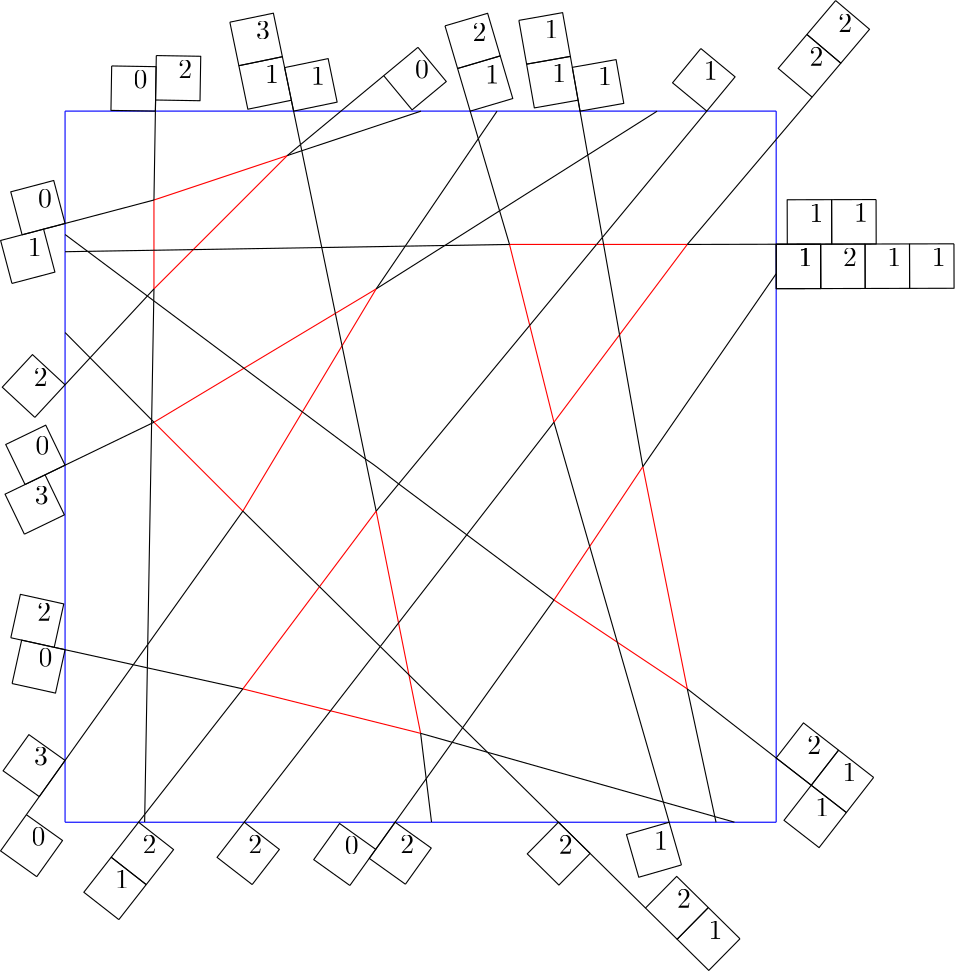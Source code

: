 <?xml version="1.0" encoding="UTF-8"?>
<ipe version="70005" creator="HGeometry"><ipestyle name="basic">
<color name="red" value="1 0 0"/>
<color name="green" value="0 1 0"/>
<color name="blue" value="0 0 1"/>
<color name="yellow" value="1 1 0"/>
<color name="orange" value="1 0.647 0"/>
<color name="gold" value="1 0.843 0"/>
<color name="purple" value="0.627 0.125 0.941"/>
<color name="gray" value="0.745 0.745 0.745"/>
<color name="brown" value="0.647 0.165 0.165"/>
<color name="navy" value="0 0 0.502"/>
<color name="pink" value="1 0.753 0.796"/>
<color name="seagreen" value="0.18 0.545 0.341"/>
<color name="turquoise" value="0.251 0.878 0.816"/>
<color name="violet" value="0.933 0.51 0.933"/>
<color name="darkblue" value="0 0 0.545"/>
<color name="darkcyan" value="0 0.545 0.545"/>
<color name="darkgray" value="0.663 0.663 0.663"/>
<color name="darkgreen" value="0 0.392 0"/>
<color name="darkmagenta" value="0.545 0 0.545"/>
<color name="darkorange" value="1 0.549 0"/>
<color name="darkred" value="0.545 0 0"/>
<color name="lightblue" value="0.678 0.847 0.902"/>
<color name="lightcyan" value="0.878 1 1"/>
<color name="lightgray" value="0.827 0.827 0.827"/>
<color name="lightgreen" value="0.565 0.933 0.565"/>
<color name="lightyellow" value="1 1 0.878"/>
<dashstyle name="dashed" value="[4] 0"/>
<dashstyle name="dotted" value="[1 3] 0"/>
<dashstyle name="dash dotted" value="[4 2 1 2] 0"/>
<dashstyle name="dash dot dotted" value="[4 2 1 2 1 2] 0"/>
<pen name="heavier" value="0.8"/>
<pen name="fat" value="1.2"/>
<pen name="ultrafat" value="2"/>
<textsize name="large" value="\large"/>
<textsize name="Large" value="\Large"/>
<textsize name="LARGE" value="\LARGE"/>
<textsize name="huge" value="\huge"/>
<textsize name="Huge" value="\Huge"/>
<textsize name="small" value="\small"/>
<textsize name="footnote" value="\footnotesize"/>
<textsize name="tiny" value="\tiny"/>
<symbolsize name="small" value="2"/>
<symbolsize name="tiny" value="1.1"/>
<symbolsize name="large" value="5"/>
<arrowsize name="small" value="5"/>
<arrowsize name="tiny" value="3"/>
<arrowsize name="large" value="10"/>
<gridsize name="4 pts" value="4"/>
<gridsize name="8 pts (~3 mm)" value="8"/>
<gridsize name="16 pts (~6 mm)" value="16"/>
<gridsize name="32 pts (~12 mm)" value="32"/>
<gridsize name="10 pts (~3.5 mm)" value="10"/>
<gridsize name="20 pts (~7 mm)" value="20"/>
<gridsize name="14 pts (~5 mm)" value="14"/>
<gridsize name="28 pts (~10 mm)" value="28"/>
<gridsize name="56 pts (~20 mm)" value="56"/>
<anglesize name="90 deg" value="90"/>
<anglesize name="60 deg" value="60"/>
<anglesize name="45 deg" value="45"/>
<anglesize name="30 deg" value="30"/>
<anglesize name="22.5 deg" value="22.5"/>
<symbol name="mark/circle(sx)" transformations="translations">
<path fill="sym-stroke">
0.6 0 0 0.6 0 0 e 0.4 0 0 0.4 0 0 e
</path></symbol>
<symbol name="mark/disk(sx)" transformations="translations">
<path fill="sym-stroke">
0.6 0 0 0.6 0 0 e
</path></symbol>
<symbol name="mark/fdisk(sfx)" transformations="translations">
<group><path fill="sym-fill">
0.5 0 0 0.5 0 0 e
</path><path fill="sym-stroke" fillrule="eofill">
0.6 0 0 0.6 0 0 e 0.4 0 0 0.4 0 0 e
</path></group></symbol>
<symbol name="mark/box(sx)" transformations="translations">
<path fill="sym-stroke" fillrule="eofill">
-0.6 -0.6 m 0.6 -0.6 l 0.6 0.6 l -0.6 0.6 l h
-0.4 -0.4 m 0.4 -0.4 l 0.4 0.4 l -0.4 0.4 l h</path></symbol>
<symbol name="mark/square(sx)" transformations="translations">
<path fill="sym-stroke">
-0.6 -0.6 m 0.6 -0.6 l 0.6 0.6 l -0.6 0.6 l h</path></symbol>
<symbol name="mark/fsquare(sfx)" transformations="translations">
<group><path fill="sym-fill">
-0.5 -0.5 m 0.5 -0.5 l 0.5 0.5 l -0.5 0.5 l h</path>
<path fill="sym-stroke" fillrule="eofill">
-0.6 -0.6 m 0.6 -0.6 l 0.6 0.6 l -0.6 0.6 l h
-0.4 -0.4 m 0.4 -0.4 l 0.4 0.4 l -0.4 0.4 l h</path></group></symbol>
<symbol name="mark/cross(sx)" transformations="translations">
<group><path fill="sym-stroke">
-0.43 -0.57 m 0.57 0.43 l 0.43 0.57 l -0.57 -0.43 l h</path>
<path fill="sym-stroke">
-0.43 0.57 m 0.57 -0.43 l 0.43 -0.57 l -0.57 0.43 l h</path>
</group></symbol>
<symbol name="arrow/arc(spx)">
<path pen="sym-pen" stroke="sym-stroke" fill="sym-stroke">
0 0 m -1.0 0.333 l -1.0 -0.333 l h</path></symbol>
<symbol name="arrow/farc(spx)">
<path pen="sym-pen" stroke="sym-stroke" fill="white">
0 0 m -1.0 0.333 l -1.0 -0.333 l h</path></symbol>
<symbol name="arrow/ptarc(spx)">
<path pen="sym-pen" stroke="sym-stroke" fill="sym-stroke">
0 0 m -1.0 0.333 l -0.8 0 l -1.0 -0.333 l h</path></symbol>
<symbol name="arrow/fptarc(spx)">
<path pen="sym-pen" stroke="sym-stroke" fill="white">
0 0 m -1.0 0.333 l -0.8 0 l -1.0 -0.333 l h</path></symbol>
<symbol name="arrow/fnormal(spx)">
<path pen="sym-pen" stroke="sym-stroke" fill="white">
0 0 m -1.0 0.333 l -1.0 -0.333 l h</path></symbol>
<symbol name="arrow/pointed(spx)">
<path pen="sym-pen" stroke="sym-stroke" fill="sym-stroke">
0 0 m -1.0 0.333 l -0.8 0 l -1.0 -0.333 l h</path></symbol>
<symbol name="arrow/fpointed(spx)">
<path pen="sym-pen" stroke="sym-stroke" fill="white">
0 0 m -1.0 0.333 l -0.8 0 l -1.0 -0.333 l h</path></symbol>
<symbol name="arrow/linear(spx)">
<path pen="sym-pen" stroke="sym-stroke">
-1.0 0.333 m 0 0 l -1.0 -0.333 l</path></symbol>
<symbol name="arrow/fdouble(spx)">
<path pen="sym-pen" stroke="sym-stroke" fill="white">
0 0 m -1.0 0.333 l -1.0 -0.333 l h
-1 0 m -2.0 0.333 l -2.0 -0.333 l h
</path></symbol>
<symbol name="arrow/double(spx)">
<path pen="sym-pen" stroke="sym-stroke" fill="sym-stroke">
0 0 m -1.0 0.333 l -1.0 -0.333 l h
-1 0 m -2.0 0.333 l -2.0 -0.333 l h
</path></symbol>
<tiling name="falling" angle="-60" width="1" step="4"/>
<tiling name="rising" angle="30" width="1" step="4"/>
<textstyle name="center" begin="\begin{center}" end="\end{center}"/>
<textstyle name="itemize" begin="\begin{itemize}" end="\end{itemize}"/>
<textstyle name="item" begin="\begin{itemize}\item{}" end="\end{itemize}"/>
</ipestyle><page><layer name="alpha"/><view layers="alpha" active="alpha"/><path stroke="blue">-128.0 128.0 m
-128.0 114.51823 -128.0 101.03646 -128.0 87.5558 c
</path><path stroke="blue">-128.0 87.5558 m
-128.0 86.23177 -128.0 84.90885 -128.0 83.5831 c
</path><path stroke="blue">-128.0 83.5831 m
-128.0 81.51823 -128.0 79.45052 -128.0 77.3824 c
</path><path stroke="blue">-128.0 77.3824 m
-128.0 67.6849 -128.0 57.98698 -128.0 48.296 c
</path><path stroke="blue">-128.0 48.296 m
-128.0 42.01823 -128.0 35.747395 -128.0 29.472 c
</path><path stroke="blue">-128.0 29.472 m
-128.0 19.830729 -128.0 10.1848955 -128.0 0.540162 c
</path><path stroke="blue">-128.0 0.540162 m
-128.0 -21.606771 -128.0 -43.7526 -128.0 -65.8952 c
</path><path stroke="blue">-128.0 -65.8952 m
-128.0 -79.1849 -128.0 -92.47135 -128.0 -105.754 c
</path><path stroke="blue">-128.0 -105.754 m
-128.0 -113.171875 -128.0 -120.58594 -128.0 -128.0 c
</path><path stroke="blue">-128.0 -128.0 m
-119.17969 -128.0 -110.359375 -128.0 -101.535 -128.0 c
</path><path stroke="blue">-101.535 -128.0 m
-100.8099 -128.0 -100.08073 -128.0 -99.3555 -128.0 c
</path><path stroke="blue">-99.3555 -128.0 m
-87.39844 -128.0 -75.44531 -128.0 -63.4997 -128.0 c
</path><path stroke="blue">-63.4997 -128.0 m
-45.39323 -128.0 -27.294271 -128.0 -9.18803 -128.0 c
</path><path stroke="blue">-9.18803 -128.0 m
-4.820312 -128.0 0.44531247 -128.0 3.92998 -128.0 c
</path><path stroke="blue">3.92998 -128.0 m
19.158854 -128.0 34.38802 -128.0 49.6142 -128.0 c
</path><path stroke="blue">49.6142 -128.0 m
62.903645 -128.0 76.1901 -128.0 89.4734 -128.0 c
</path><path stroke="blue">89.4734 -128.0 m
95.09635 -128.0 100.71615 -128.0 106.341 -128.0 c
</path><path stroke="blue">106.341 -128.0 m
108.5651 -128.0 110.79427 -128.0 113.021 -128.0 c
</path><path stroke="blue">113.021 -128.0 m
118.015625 -128.0 123.00781 -128.0 128.0 -128.0 c
</path><path stroke="blue">128.0 -128.0 m
128.0 -120.28906 128.0 -112.578125 128.0 -104.873 c
</path><path stroke="blue">128.0 -104.873 m
128.0 -46.757813 128.0 11.351562 128.0 69.4598 c
</path><path stroke="blue">128.0 69.4598 m
128.0 72.9974 128.0 76.53385 128.0 80.0756 c
</path><path stroke="blue">128.0 80.0756 m
128.0 92.63802 128.0 105.20573 128.0 117.78 c
</path><path stroke="blue">128.0 117.78 m
128.0 121.18229 128.0 124.59115 128.0 128.0 c
</path><path stroke="blue">128.0 128.0 m
119.67448 128.0 111.34896 128.0 103.021 128.0 c
</path><path stroke="blue">103.021 128.0 m
97.07031 128.0 91.11719 128.0 85.1643 128.0 c
</path><path stroke="blue">85.1643 128.0 m
75.90365 128.0 66.64323 128.0 57.3879 128.0 c
</path><path stroke="blue">57.3879 128.0 m
47.429688 128.0 37.476563 128.0 27.5301 128.0 c
</path><path stroke="blue">27.5301 128.0 m
24.294271 128.0 21.065104 128.0 17.8346 128.0 c
</path><path stroke="blue">17.8346 128.0 m
11.9348955 128.0 6.033854 128.0 0.132882 128.0 c
</path><path stroke="blue">0.132882 128.0 m
-9.4713545 128.0 -19.075521 128.0 -28.6856 128.0 c
</path><path stroke="blue">-28.6856 128.0 m
-34.36198 128.0 -40.04427 128.0 -45.7246 128.0 c
</path><path stroke="blue">-45.7246 128.0 m
-62.309895 128.0 -78.89323 128.0 -95.4801 128.0 c
</path><path stroke="blue">-95.4801 128.0 m
-106.31771 128.0 -117.15885 128.0 -128.0 128.0 c
</path><path stroke="red">-96.0 96.0 m
-80.0 101.333336 -64.0 106.666664 -48.0 112.0 c
</path><path stroke="red">-48.0 112.0 m
-59.28711 100.71289 -70.57422 89.42578 -81.862946 78.137115 c
</path><path stroke="red">-81.862946 78.137115 m
-86.57422 73.42578 -91.28711 68.71289 -96.0 64.0 c
</path><path stroke="red">-96.0 64.0 m
-96.0 68.63281 -96.0 73.265625 -95.99994 77.90591 c
</path><path stroke="red">-95.99994 77.90591 m
-96.0 83.93229 -96.0 89.96615 -96.0 96.0 c
</path><path stroke="red">-96.0 16.0 m
-85.333336 5.333334 -74.666664 -5.333334 -64.0 -16.0 c
</path><path stroke="red">-64.0 -16.0 m
-56.856445 -4.094076 -49.71289 7.8118496 -42.5719 19.714163 c
</path><path stroke="red">-42.5719 19.714163 m
-37.807617 27.65397 -33.0459 35.590168 -28.286598 43.52234 c
</path><path stroke="red">-28.286598 43.52234 m
-24.189453 50.35091 -20.094727 57.175457 -16.0 64.0 c
</path><path stroke="red">-16.0 64.0 m
-20.89746 61.061523 -25.794922 58.123047 -30.693913 55.18396 c
</path><path stroke="red">-30.693913 55.18396 m
-41.662434 48.60254 -52.63249 42.020508 -63.603027 35.43776 c
</path><path stroke="red">-63.603027 35.43776 m
-74.401695 28.958984 -85.20084 22.479492 -96.0 16.0 c
</path><path stroke="red">32.0 80.0 m
34.426434 70.29427 36.852863 60.588543 39.279564 50.881012 c
</path><path stroke="red">39.279564 50.881012 m
42.1862 39.255207 45.093098 27.627604 48.0 16.0 c
</path><path stroke="red">48.0 16.0 m
55.86914 26.492188 63.73828 36.984375 71.61195 47.483154 c
</path><path stroke="red">71.61195 47.483154 m
79.73828 58.317707 87.86914 69.15885 96.0 80.0 c
</path><path stroke="red">96.0 80.0 m
85.95573 80.0 75.91146 80.0 65.86748 79.999756 c
</path><path stroke="red">65.86748 79.999756 m
65.86733 79.99988 65.86726 79.99994 65.86726 79.99994 c
</path><path stroke="red">65.86726 79.99994 m
65.86726 79.99994 65.86733 79.99988 65.86748 79.999756 c
</path><path stroke="red">65.86748 79.999756 m
65.02865 80.0 64.1901 80.0 63.34745 80.00009 c
</path><path stroke="red">63.34745 80.00009 m
52.901043 80.0 42.45052 80.0 32.0 80.0 c
</path><path stroke="red">-16.0 -16.0 m
-22.802734 -25.070313 -29.605469 -34.140625 -36.403137 -43.20462 c
</path><path stroke="red">-36.403137 -43.20462 m
-45.60547 -55.473957 -54.802734 -67.73698 -64.0 -80.0 c
</path><path stroke="red">-64.0 -80.0 m
-53.48177 -82.629555 -42.963543 -85.25912 -32.442055 -87.889465 c
</path><path stroke="red">-32.442055 -87.889465 m
-21.63021 -90.592445 -10.8151045 -93.29623 0.0 -96.0 c
</path><path stroke="red">0.0 -96.0 m
-1.4042969 -88.978516 -2.8085938 -81.95703 -4.212362 -74.93823 c
</path><path stroke="red">-4.212362 -74.93823 m
-5.457682 -68.711586 -6.702474 -62.48763 -7.948576 -56.25659 c
</path><path stroke="red">-7.948576 -56.25659 m
-10.631511 -42.84245 -13.315755 -29.421225 -16.0 -16.0 c
</path><path stroke="red">80.0 0.0 m
73.623695 -9.564453 67.2474 -19.128906 60.871693 -28.692139 c
</path><path stroke="red">60.871693 -28.692139 m
56.58073 -35.128906 52.290363 -41.564453 48.0 -48.0 c
</path><path stroke="red">48.0 -48.0 m
55.603516 -53.06901 63.20703 -58.13802 70.8129 -63.20865 c
</path><path stroke="red">70.8129 -63.20865 m
79.20703 -68.80469 87.603516 -74.40234 96.0 -80.0 c
</path><path stroke="red">96.0 -80.0 m
90.666664 -53.333332 85.333336 -26.666666 80.0 0.0 c
</path><path stroke="black">-48.0 112.0 m
-46.4109 113.31641 -44.8218 114.63281 -43.236465 115.94623 c
</path><path stroke="black">-43.236465 115.94623 m
-38.383667 119.96615 -33.534634 123.98307 -28.6856 128.0 c
</path><path stroke="black">-48.0 112.0 m
-46.258865 112.57877 -44.51773 113.157555 -42.780025 113.734985 c
</path><path stroke="black">-42.780025 113.734985 m
-28.473436 118.49088 -14.170277 123.245445 0.132882 128.0 c
</path><path stroke="black">-96.0 96.0 m
-95.8267 106.666664 -95.6534 117.333336 -95.4801 128.0 c
</path><path stroke="black">-96.0 96.0 m
-106.666664 93.185265 -117.333336 90.37054 -128.0 87.5558 c
</path><path stroke="black">-96.0 64.0 m
-96.79297 63.144386 -97.58594 62.288773 -98.376495 61.43562 c
</path><path stroke="black">-98.376495 61.43562 m
-105.248695 54.020657 -112.11849 46.60815 -118.98584 39.198368 c
</path><path stroke="black">-118.98584 39.198368 m
-121.99219 35.95443 -124.99609 32.713215 -128.0 29.472 c
</path><path stroke="black">-96.0 64.0 m
-96.02495 62.572266 -96.049904 61.14453 -96.07489 59.714745 c
</path><path stroke="black">-96.07489 59.714745 m
-96.324715 45.41992 -96.57458 31.123047 -96.82434 16.831633 c
</path><path stroke="black">-96.82434 16.831633 m
-96.831604 16.416016 -96.838776 16.00586 -96.84605 15.590912 c
</path><path stroke="black">-96.84605 15.590912 m
-97.309685 -10.939453 -97.77343 -37.47461 -98.23716 -64.01458 c
</path><path stroke="black">-98.23716 -64.01458 m
-98.28619 -66.81445 -98.335205 -69.61914 -98.38411 -72.42191 c
</path><path stroke="black">-98.38411 -72.42191 m
-98.69135 -89.99805 -98.9985 -107.572266 -99.30571 -125.14896 c
</path><path stroke="black">-99.30571 -125.14896 m
-99.32225 -126.09766 -99.338875 -127.04883 -99.3555 -128.0 c
</path><path stroke="black">-96.0 16.0 m
-96.28385 15.8628645 -96.56771 15.725729 -96.84605 15.590912 c
</path><path stroke="black">-96.84605 15.590912 m
-107.234375 10.57245 -117.61719 5.556306 -128.0 0.540162 c
</path><path stroke="black">-96.0 16.0 m
-96.27474 16.27728 -96.54948 16.554562 -96.82434 16.831633 c
</path><path stroke="black">-96.82434 16.831633 m
-104.21224 24.288202 -111.60026 31.744562 -118.98584 39.198368 c
</path><path stroke="black">-118.98584 39.198368 m
-121.99219 42.232616 -124.99609 45.26431 -128.0 48.296 c
</path><path stroke="black">-16.0 64.0 m
-12.51242 69.1276 -9.02484 74.25521 -5.5349455 79.385956 c
</path><path stroke="black">-5.5349455 79.385956 m
3.230399 92.27344 11.998057 105.16406 20.768589 118.05878 c
</path><path stroke="black">20.768589 118.05878 m
23.020512 121.36979 25.275307 124.6849 27.5301 128.0 c
</path><path stroke="black">-16.0 64.0 m
-7.769286 69.20703 0.46142724 74.41406 8.687759 79.61851 c
</path><path stroke="black">8.687759 79.61851 m
15.270125 83.782555 21.84811 87.94401 28.427034 92.10626 c
</path><path stroke="black">28.427034 92.10626 m
39.009323 98.80078 49.592552 105.49609 60.180096 112.19397 c
</path><path stroke="black">60.180096 112.19397 m
68.50529 117.46094 76.83479 122.73047 85.1643 128.0 c
</path><path stroke="black">32.0 80.0 m
30.8086 84.03711 29.617197 88.07422 28.427034 92.10626 c
</path><path stroke="black">28.427034 92.10626 m
25.873533 100.759766 23.321272 109.4082 20.768589 118.05878 c
</path><path stroke="black">20.768589 118.05878 m
19.790873 121.37109 18.812737 124.68555 17.8346 128.0 c
</path><path stroke="black">32.0 80.0 m
24.229818 79.87288 16.459635 79.74576 8.687759 79.61851 c
</path><path stroke="black">8.687759 79.61851 m
3.9498696 79.5411 0.78971326 79.46356 -5.5349455 79.385956 c
</path><path stroke="black">-5.5349455 79.385956 m
-15.548828 79.2221 -25.568361 79.05818 -35.588284 78.89406 c
</path><path stroke="black">-35.588284 78.89406 m
-51.011066 78.64194 -66.43424 78.38962 -81.862946 78.137115 c
</path><path stroke="black">-81.862946 78.137115 m
-86.57096 78.06018 -91.28451 77.98306 -95.99994 77.90591 c
</path><path stroke="black">-95.99994 77.90591 m
-103.96029 77.77569 -111.92252 77.645424 -119.88388 77.51511 c
</path><path stroke="black">-119.88388 77.51511 m
-122.58984 77.47091 -125.29492 77.42666 -128.0 77.3824 c
</path><path stroke="black">96.0 80.0 m
106.666664 92.59333 117.333336 105.18667 128.0 117.78 c
</path><path stroke="black">96.0 80.0 m
106.666664 80.0252 117.333336 80.0504 128.0 80.0756 c
</path><path stroke="black">48.0 16.0 m
52.290615 1.1025391 56.581226 -13.794922 60.871693 -28.692139 c
</path><path stroke="black">60.871693 -28.692139 m
64.1862 -40.200195 67.500565 -51.708008 70.8129 -63.20865 c
</path><path stroke="black">70.8129 -63.20865 m
76.3383 -82.393555 81.86167 -101.57129 87.38251 -120.740814 c
</path><path stroke="black">87.38251 -120.740814 m
88.08117 -123.166016 88.77728 -125.58301 89.4734 -128.0 c
</path><path stroke="black">48.0 16.0 m
37.538963 2.489746 27.077927 -11.020507 16.613628 -24.534481 c
</path><path stroke="black">16.613628 -24.534481 m
8.427723 -35.106934 0.23855679 -45.683105 -7.948576 -56.25659 c
</path><path stroke="black">-7.948576 -56.25659 m
-10.1442175 -59.092285 -12.337825 -61.925293 -14.5343685 -64.76251 c
</path><path stroke="black">-14.5343685 -64.76251 m
-20.502039 -72.46924 -26.472647 -80.180176 -32.442055 -87.889465 c
</path><path stroke="black">-32.442055 -87.889465 m
-42.7954 -101.26074 -53.14755 -114.63037 -63.4997 -128.0 c
</path><path stroke="black">-64.0 -16.0 m
-54.802593 -25.066732 -45.605186 -34.133465 -36.403137 -43.20462 c
</path><path stroke="black">-36.403137 -43.20462 m
-29.117352 -50.387043 -21.826923 -57.573895 -14.5343685 -64.76251 c
</path><path stroke="black">-14.5343685 -64.76251 m
-11.097001 -68.15137 -7.657509 -71.54199 -4.212362 -74.93823 c
</path><path stroke="black">-4.212362 -74.93823 m
2.2264085 -81.285484 8.670834 -87.63834 15.11996 -93.99585 c
</path><path stroke="black">15.11996 -93.99585 m
18.097076 -96.930664 21.078896 -99.87012 24.064802 -102.81351 c
</path><path stroke="black">24.064802 -102.81351 m
32.57854 -111.20638 41.09637 -119.60319 49.6142 -128.0 c
</path><path stroke="black">-64.0 -16.0 m
-75.41276 -32.005325 -86.82552 -48.010654 -98.23716 -64.01458 c
</path><path stroke="black">-98.23716 -64.01458 m
-99.97266 -66.44828 -101.70703 -68.88058 -103.43799 -71.30822 c
</path><path stroke="black">-103.43799 -71.30822 m
-111.6276 -82.79325 -119.813805 -94.27363 -128.0 -105.754 c
</path><path stroke="black">-64.0 -80.0 m
-75.46094 -77.47415 -86.921875 -74.9483 -98.38411 -72.42191 c
</path><path stroke="black">-98.38411 -72.42191 m
-100.07031 -72.05055 -101.75781 -71.67865 -103.43799 -71.30822 c
</path><path stroke="black">-103.43799 -71.30822 m
-111.63021 -69.5029 -119.8151 -67.69905 -128.0 -65.8952 c
</path><path stroke="black">-16.0 -16.0 m
-17.289928 -9.750977 -18.579857 -3.5019534 -19.868504 2.7408082 c
</path><path stroke="black">-19.868504 2.7408082 m
-22.67582 16.34082 -25.481852 29.93457 -28.286598 43.52234 c
</path><path stroke="black">-28.286598 43.52234 m
-29.089783 47.413086 -29.891678 51.29785 -30.693913 55.18396 c
</path><path stroke="black">-30.693913 55.18396 m
-32.325188 63.086914 -33.9568 70.99121 -35.588284 78.89406 c
</path><path stroke="black">-35.588284 78.89406 m
-37.985634 90.50879 -40.382854 102.12207 -42.780025 113.734985 c
</path><path stroke="black">-42.780025 113.734985 m
-42.932476 114.47363 -43.084873 115.211914 -43.236465 115.94623 c
</path><path stroke="black">-43.236465 115.94623 m
-44.06638 119.9668 -44.89549 123.9834 -45.7246 128.0 c
</path><path stroke="black">-16.0 -16.0 m
-13.301251 -12.734863 -10.602502 -9.469727 -7.904001 -6.204635 c
</path><path stroke="black">-7.904001 -6.204635 m
7.8238144 12.82373 23.551382 31.85205 39.279564 50.881012 c
</path><path stroke="black">39.279564 50.881012 m
47.301342 60.586426 55.32373 70.29248 63.34745 80.00009 c
</path><path stroke="black">63.34745 80.00009 m
64.038666 80.836426 64.73122 81.67432 65.42347 82.51193 c
</path><path stroke="black">65.42347 82.51193 m
77.95618 97.674805 90.48859 112.8374 103.021 128.0 c
</path><path stroke="black">0.0 -96.0 m
0.66874903 -101.44531 1.3374982 -106.890625 2.0065367 -112.339905 c
</path><path stroke="black">2.0065367 -112.339905 m
2.6474915 -117.55729 3.2887356 -122.77865 3.92998 -128.0 c
</path><path stroke="black">0.0 -96.0 m
3.7963393 -97.07487 7.592679 -98.14974 11.383373 -99.22293 c
</path><path stroke="black">11.383373 -99.22293 m
15.615349 -100.42123 19.841679 -101.617836 24.064802 -102.81351 c
</path><path stroke="black">24.064802 -102.81351 m
45.17207 -108.78971 66.27613 -114.76498 87.38251 -120.740814 c
</path><path stroke="black">87.38251 -120.740814 m
93.55643 -122.48893 99.732666 -124.23763 105.906654 -125.985535 c
</path><path stroke="black">105.906654 -125.985535 m
108.2796 -126.657555 110.6503 -127.32877 113.021 -128.0 c
</path><path stroke="black">48.0 -48.0 m
37.041054 -63.330402 26.082111 -78.660805 15.11996 -93.99585 c
</path><path stroke="black">15.11996 -93.99585 m
13.8759 -95.736 12.628635 -97.4808 11.383373 -99.22293 c
</path><path stroke="black">11.383373 -99.22293 m
8.2562275 -103.59733 5.131084 -107.96908 2.0065367 -112.339905 c
</path><path stroke="black">2.0065367 -112.339905 m
-1.7253829 -117.56055 -5.456706 -122.78027 -9.18803 -128.0 c
</path><path stroke="black">96.0 -80.0 m
106.666664 -88.291 117.333336 -96.582 128.0 -104.873 c
</path><path stroke="black">96.0 -80.0 m
99.30267 -95.33008 102.60535 -110.66016 105.906654 -125.985535 c
</path><path stroke="black">105.906654 -125.985535 m
106.052345 -126.66016 106.19667 -127.33008 106.341 -128.0 c
</path><path stroke="black">48.0 -48.0 m
37.5389 -40.178955 27.077799 -32.35791 16.613628 -24.534481 c
</path><path stroke="black">16.613628 -24.534481 m
8.441894 -18.425123 0.26708978 -12.313385 -7.904001 -6.204635 c
</path><path stroke="black">-7.904001 -6.204635 m
-11.893066 -3.222072 -15.878418 0.24249855 -19.868504 2.7408082 c
</path><path stroke="black">-19.868504 2.7408082 m
-27.433432 8.39639 -35.003094 14.055706 -42.5719 19.714163 c
</path><path stroke="black">-42.5719 19.714163 m
-49.58382 24.956715 -56.59489 30.198408 -63.603027 35.43776 c
</path><path stroke="black">-63.603027 35.43776 m
-74.430504 43.532867 -85.25504 51.625637 -96.07489 59.714745 c
</path><path stroke="black">-96.07489 59.714745 m
-96.84586 60.291294 -97.612144 60.86419 -98.376495 61.43562 c
</path><path stroke="black">-98.376495 61.43562 m
-105.547035 66.79656 -112.71566 72.15605 -119.88388 77.51511 c
</path><path stroke="black">-119.88388 77.51511 m
-122.589516 79.538055 -125.29476 81.56058 -128.0 83.5831 c
</path><path stroke="black">80.0 0.0 m
96.0 23.153267 112.0 46.306534 128.0 69.4598 c
</path><path stroke="black">80.0 0.0 m
77.20431 15.8255205 74.40862 31.651041 71.61195 47.483154 c
</path><path stroke="black">71.61195 47.483154 m
69.69823 58.315105 67.78352 69.15365 65.86748 79.999756 c
</path><path stroke="black">65.86748 79.999756 m
65.86769 79.99857 65.86756 79.99929 65.86745 79.99994 c
</path><path stroke="black">65.86745 79.99994 m
65.86733 80.00059 65.867226 80.00118 65.86748 79.999756 c
</path><path stroke="black">65.86748 79.999756 m
65.71884 80.84115 65.57163 81.67448 65.42347 82.51193 c
</path><path stroke="black">65.42347 82.51193 m
63.67625 92.40365 61.928078 102.29948 60.180096 112.19397 c
</path><path stroke="black">60.180096 112.19397 m
59.24924 117.46354 58.31857 122.73177 57.3879 128.0 c
</path><path stroke="black">-64.0 -80.0 m
-75.76787 -95.04883 -87.53574 -110.09766 -99.30571 -125.14896 c
</path><path stroke="black">-99.30571 -125.14896 m
-100.04741 -126.09766 -100.79121 -127.04883 -101.535 -128.0 c
</path><path>-128.0 -105.754 m
-128.0 -105.754 l
</path><group><text pos="-139.15826 -107.623024" type="label">3</text><path>-137.28925 -118.78128 m
-150.31653 -109.49205 l
-141.02728 -96.46477 l
-128.0 -105.754 l
-137.28925 -118.78128 l
</path></group><path>-128.0 -65.8952 m
-131.90627 -65.03431 l
</path><group><text pos="-137.997 -55.50001" type="label">2</text><path>-147.5313 -61.590748 m
-144.08772 -45.96571 l
-128.46269 -49.409275 l
-131.90627 -65.03432 l
-147.5313 -61.590748 l
</path></group><path>-128.0 0.540162 m
-128.0 0.540162 l
</path><group><text pos="-138.6835 4.2634525" type="label">0</text><path>-142.4068 -6.420045 m
-149.367 7.986743 l
-134.9602 14.94695 l
-128.0 0.5401621 l
-142.4068 -6.420045 l
</path></group><path>-128.0 29.472 m
-128.0 29.472 l
</path><group><text pos="-139.30554 29.0424" type="label">2</text><path>-138.87595 17.73685 m
-150.61108 28.6128 l
-139.73514 40.347946 l
-127.99999 29.471998 l
-138.87595 17.73685 l
</path></group><path>49.6142 -128.0 m
80.94869 -158.88931 l
</path><group><text pos="92.262115 -158.80838" type="label">2</text><path>103.57553 -158.72745 m
92.34306 -170.1218 l
80.9487 -158.88931 l
92.18117 -147.49496 l
103.57553 -158.72745 l
</path></group><group><text pos="103.65648 -170.04085" type="label">1</text><path>114.969894 -169.95992 m
103.73743 -181.35426 l
92.34306 -170.12178 l
103.57553 -158.72743 l
114.969894 -169.95992 l
</path></group><path>128.0 80.0756 m
131.99998 80.08505 l
</path><group><text pos="139.98106 88.10393" type="label">1</text><path>147.96214 96.1228 m
147.99995 80.12285 l
131.99998 80.08505 l
131.96217 96.08501 l
147.96214 96.1228 l
</path></group><group><text pos="155.98102 88.14172" type="label">1</text><path>163.9621 96.1606 m
163.99991 80.160645 l
147.99994 80.12285 l
147.96213 96.1228 l
163.9621 96.1606 l
</path></group><path>128.0 -104.873 m
128.0 -104.873 l
</path><group><text pos="139.2259 -103.46623" type="label">2</text><path>150.45181 -102.05946 m
140.63266 -114.69214 l
128.0 -104.873 l
137.81915 -92.240326 l
150.45181 -102.05946 l
</path></group><group><text pos="151.85858 -113.28538" type="label">1</text><path>163.08449 -111.87861 m
153.26534 -124.511284 l
140.63268 -114.69215 l
150.45183 -102.05947 l
163.08449 -111.87861 l
</path></group><path>-128.0 87.5558 m
-128.0 87.5558 l
</path><group><text pos="-137.7764 93.24983" type="label">0</text><path>-143.47043 83.473434 m
-147.5528 98.94386 l
-132.08237 103.02623 l
-128.0 87.5558 l
-143.47043 83.473434 l
</path></group><path>128.0 -104.873 m
140.63268 -114.69215 l
</path><group><text pos="142.03943 -125.91805" type="label">1</text><path>153.26534 -124.511284 m
143.44618 -137.14395 l
130.81352 -127.32482 l
140.63268 -114.69215 l
153.26534 -124.511284 l
</path></group><path>128.0 80.0756 m
128.0 80.0756 l
</path><group><text pos="136.01889 72.09452" type="label">1</text><path>143.99997 80.113396 m
144.03778 64.11344 l
128.03781 64.075645 l
128.0 80.0756 l
143.99997 80.113396 l
</path></group><group><text pos="152.01884 72.13232" type="label">2</text><path>159.99992 80.15119 m
160.03773 64.15124 l
144.03777 64.11344 l
143.99995 80.113396 l
159.99992 80.15119 l
</path></group><group><text pos="168.0188 72.17012" type="label">1</text><path>175.99988 80.188995 m
176.03769 64.18904 l
160.03772 64.151245 l
159.99991 80.1512 l
175.99988 80.188995 l
</path></group><group><text pos="184.01877 72.20792" type="label">1</text><path>191.99985 80.22679 m
192.03766 64.22684 l
176.03769 64.18904 l
175.99988 80.188995 l
191.99985 80.22679 l
</path></group><path>49.6142 -128.0 m
49.6142 -128.0 l
</path><group><text pos="49.695145 -139.31342" type="label">2</text><path>61.008564 -139.23248 m
49.77609 -150.62683 l
38.381725 -139.39435 l
49.6142 -127.99999 l
61.008564 -139.23248 l
</path></group><path>-28.6856 128.0 m
-13.283857 140.75877 l
</path><group><text pos="-2.019651 139.7016" type="label">0</text><path>-0.9624634 150.9658 m
9.244555 138.64442 l
-3.076838 128.4374 l
-13.283857 140.75877 l
-0.9624634 150.9658 l
</path></group><path>-128.0 -65.8952 m
-128.0 -65.8952 l
</path><group><text pos="-137.5343 -71.98595" type="label">0</text><path>-147.0686 -78.07669 m
-143.62503 -62.45165 l
-128.0 -65.8952 l
-131.44357 -81.52025 l
-147.0686 -78.07669 l
</path></group><path>-128.0 -105.754 m
-141.93385 -125.29492 l
</path><group><text pos="-140.06483 -136.45319" type="label">0</text><path>-138.19582 -147.61145 m
-151.2231 -138.3222 l
-141.93385 -125.29493 l
-128.90657 -134.58417 l
-138.19582 -147.61145 l
</path></group><path>103.021 128.0 m
103.021 128.0 l
</path><group><text pos="101.95136 139.26303" type="label">1</text><path>100.88172 150.52606 m
113.21439 140.33267 l
103.021 128.0 l
90.68833 138.19339 l
100.88172 150.52606 l
</path></group><path>-95.4801 128.0 m
-95.4801 128.0 l
</path><group><text pos="-103.3491 136.1289" type="label">0</text><path>-111.218094 144.25781 m
-95.2202 143.9979 l
-95.4801 128.0 l
-111.478 128.25992 l
-111.218094 144.25781 l
</path></group><path>-101.535 -128.0 m
-101.535 -128.0 l
</path><group><text pos="-100.16105 -139.22997" type="label">2</text><path>-98.787094 -150.45993 m
-111.39102 -140.60391 l
-101.535 -128.0 l
-88.931076 -137.85602 l
-98.787094 -150.45993 l
</path></group><group><text pos="-110.01707 -151.8339" type="label">1</text><path>-108.64311 -163.06386 m
-121.24704 -153.20784 l
-111.39102 -140.60393 l
-98.787094 -150.45995 l
-108.64311 -163.06386 l
</path></group><path>-95.4801 128.0 m
-95.41512 131.99947 l
</path><group><text pos="-87.286224 139.86845" type="label">2</text><path>-95.15522 147.99736 m
-79.157326 147.73744 l
-79.41723 131.73955 l
-95.41512 131.99947 l
-95.15522 147.99736 l
</path></group><path>-128.0 0.540162 m
-135.2034 -2.9399412 l
</path><group><text pos="-138.9267 -13.623438" type="label">3</text><path>-142.65 -24.306934 m
-149.6102 -9.9001465 l
-135.2034 -2.9399405 l
-128.2432 -17.34673 l
-142.65 -24.306934 l
</path></group><path>-128.0 87.5558 m
-135.73521 85.51462 l
</path><group><text pos="-141.42924 75.73822" type="label">1</text><path>-147.12328 65.96182 m
-151.20564 81.43225 l
-135.73521 85.51462 l
-131.65285 70.04419 l
-147.12328 65.96182 l
</path></group><path>128.0 117.78 m
140.92645 133.04129 l
</path><group><text pos="139.99251 144.31639" type="label">2</text><path>139.05856 155.59149 m
151.26761 145.25034 l
140.92645 133.04129 l
128.7174 143.38245 l
139.05856 155.59149 l
</path></group><group><text pos="150.33366 156.52542" type="label">2</text><path>149.39972 167.80052 m
161.60876 157.45937 l
151.26761 145.25032 l
139.05856 155.59148 l
149.39972 167.80052 l
</path></group><path>-45.7246 128.0 m
-45.7246 128.0 l
</path><group><text pos="-39.507057 137.4521" type="label">1</text><path>-48.959152 143.66965 m
-33.289513 146.9042 l
-30.05496 131.23456 l
-45.7246 128.0 l
-48.959152 143.66965 l
</path></group><path>-45.7246 128.0 m
-46.53324 131.9174 l
</path><group><text pos="-55.985336 138.13495" type="label">1</text><path>-65.43743 144.3525 m
-49.76779 147.58705 l
-46.53324 131.9174 l
-62.20288 128.68285 l
-65.43743 144.3525 l
</path></group><group><text pos="-59.219887 153.8046" type="label">3</text><path>-68.67198 160.02214 m
-53.002342 163.2567 l
-49.76779 147.58705 l
-65.43743 144.3525 l
-68.67198 160.02214 l
</path></group><path>-63.4997 -128.0 m
-63.4997 -128.0 l
</path><group><text pos="-62.072067 -139.22328" type="label">2</text><path>-60.644432 -150.44656 m
-73.29534 -140.65091 l
-63.499702 -128.0 l
-50.848793 -137.79565 l
-60.644432 -150.44656 l
</path></group><path>-9.18803 -128.0 m
-16.166538 -137.76219 l
</path><group><text pos="-27.327007 -139.61798" type="label">0</text><path>-25.471218 -150.77846 m
-38.487476 -141.47377 l
-29.182796 -128.4575 l
-16.166538 -137.76219 l
-25.471218 -150.77846 l
</path></group><path>-9.18803 -128.0 m
-9.18803 -128.0 l
</path><group><text pos="-7.33224 -139.16048" type="label">2</text><path>-5.47645 -150.32095 m
-18.492708 -141.01627 l
-9.18803 -128.0 l
3.828228 -137.30469 l
-5.47645 -150.32095 l
</path></group><path>17.8346 128.0 m
17.8346 128.0 l
</path><group><text pos="23.243101 137.93721" type="label">1</text><path>13.305891 143.3457 m
28.651602 147.87442 l
33.18031 132.52872 l
17.8346 128.0 l
13.305891 143.3457 l
</path></group><group><text pos="18.714394 153.28291" type="label">2</text><path>8.777184 158.6914 m
24.122894 163.22012 l
28.651604 147.87442 l
13.305893 143.3457 l
8.777184 158.6914 l
</path></group><path>89.4734 -128.0 m
89.4734 -128.0 l
</path><group><text pos="83.99995 -137.90158" type="label">1</text><path>93.90153 -143.37503 m
78.5265 -147.80316 l
74.098366 -132.42813 l
89.4734 -128.0 l
93.90153 -143.37503 l
</path></group><path>57.3879 128.0 m
57.3879 128.0 l
</path><group><text pos="63.874214 137.26973" type="label">1</text><path>54.604492 143.75604 m
70.36053 146.53946 l
73.143936 130.78342 l
57.387905 128.0 l
54.604492 143.75604 l
</path></group><path>57.3879 128.0 m
56.692047 131.93901 l
</path><group><text pos="47.422325 138.42532" type="label">1</text><path>38.152603 144.91164 m
53.908638 147.69505 l
56.692047 131.93901 l
40.936012 129.1556 l
38.152603 144.91164 l
</path></group><group><text pos="44.638916 154.18135" type="label">1</text><path>35.369194 160.66766 m
51.12523 163.45108 l
53.908638 147.69504 l
38.152603 144.91162 l
35.369194 160.66766 l
</path></group><path>128.0 80.0756 m
128.0 80.0756 l
</path><group><text pos="136.01889 72.09452" type="label">1</text><path>143.99997 80.113396 m
144.03778 64.11344 l
128.03781 64.075645 l
128.0 80.0756 l
143.99997 80.113396 l
</path></group></page></ipe>
